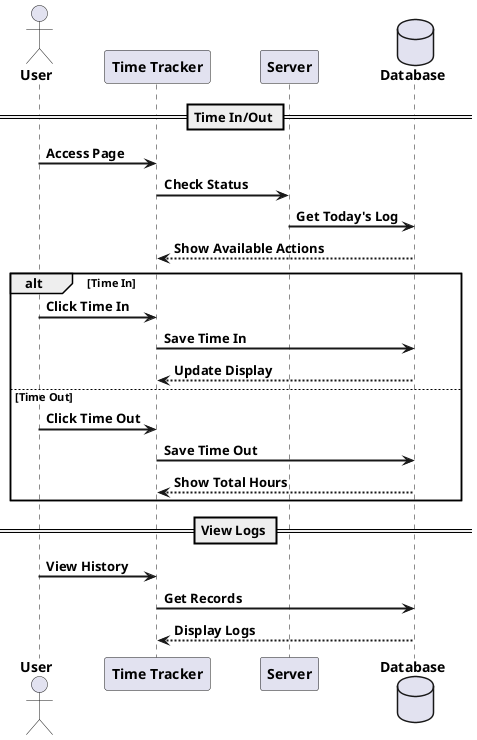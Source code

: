 @startuml Time Tracker

skinparam DefaultFontStyle bold
skinparam ParticipantPadding 20
skinparam BoxPadding 10
skinparam SequenceGroupBodyBackgroundColor transparent
skinparam ArrowThickness 2

actor "<b>User</b>" as User
participant "<b>Time Tracker</b>" as UI
participant "<b>Server</b>" as Server
database "<b>Database</b>" as DB

== Time In/Out ==
User -> UI: <b>Access Page</b>
UI -> Server: <b>Check Status</b>
Server -> DB: <b>Get Today's Log</b>
DB --[bold]-> UI: <b>Show Available Actions</b>

alt <b>Time In</b>
    User -> UI: <b>Click Time In</b>
    UI -> DB: <b>Save Time In</b>
    DB --[bold]-> UI: <b>Update Display</b>
else <b>Time Out</b>
    User -> UI: <b>Click Time Out</b>
    UI -> DB: <b>Save Time Out</b>
    DB --[bold]-> UI: <b>Show Total Hours</b>
end

== View Logs ==
User -> UI: <b>View History</b>
UI -> DB: <b>Get Records</b>
DB --[bold]-> UI: <b>Display Logs</b>

@enduml